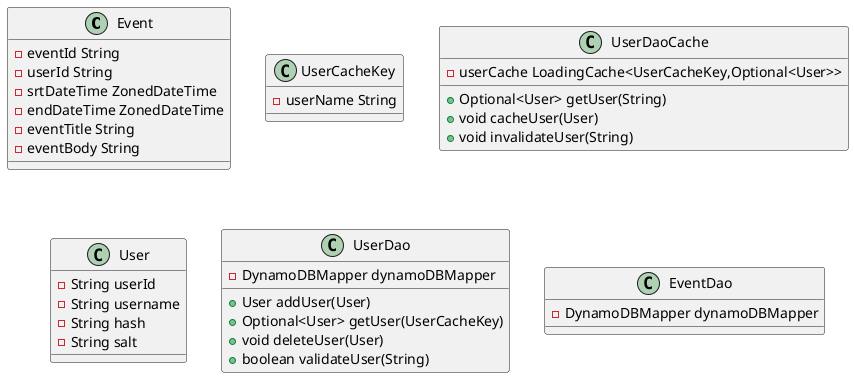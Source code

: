 @startuml
class Event {
- eventId String
- userId String
- srtDateTime ZonedDateTime
- endDateTime ZonedDateTime
- eventTitle String
- eventBody String
}

class UserCacheKey {
- userName String
}
class UserDaoCache {
- userCache LoadingCache<UserCacheKey,Optional<User>>
+ Optional<User> getUser(String)
+ void cacheUser(User)
+ void invalidateUser(String)
}
class User {
- String userId
- String username
- String hash
- String salt
}
class UserDao {
- DynamoDBMapper dynamoDBMapper
+ User addUser(User)
+ Optional<User> getUser(UserCacheKey)
+ void deleteUser(User)
+ boolean validateUser(String)
}
class EventDao {
- DynamoDBMapper dynamoDBMapper
}

@enduml